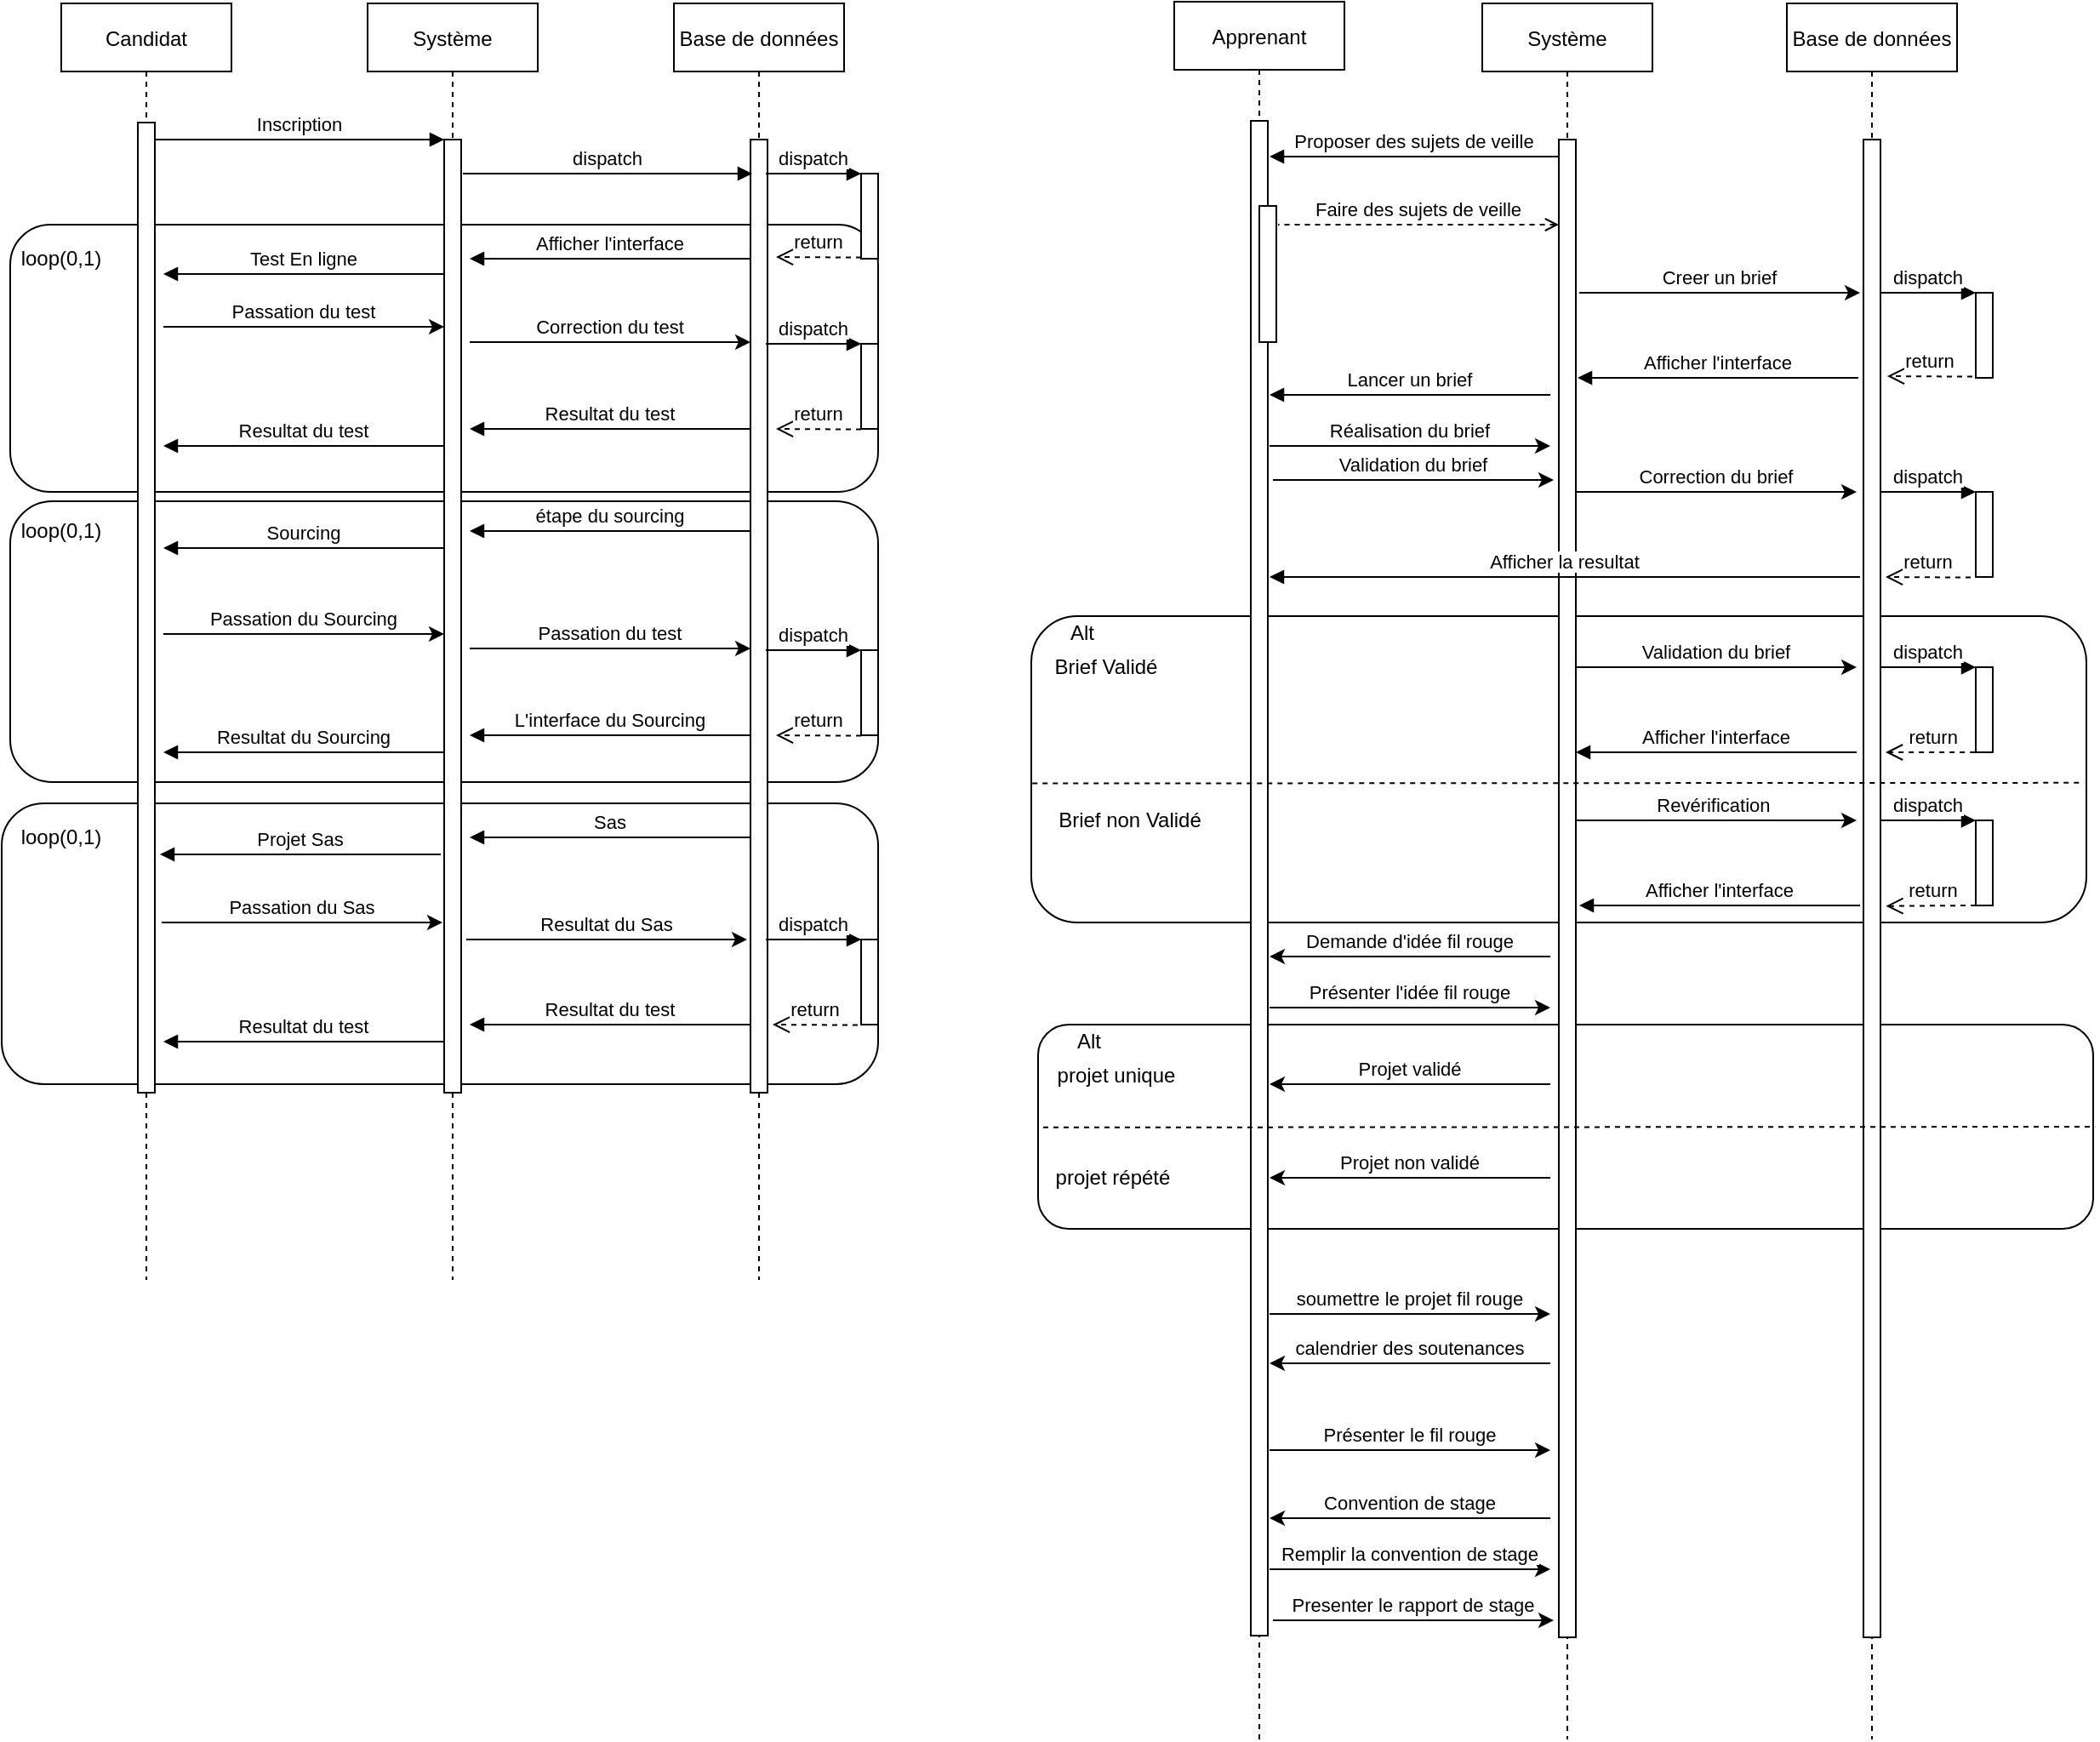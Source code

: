 <mxfile version="13.9.9" type="device"><diagram id="kgpKYQtTHZ0yAKxKKP6v" name="Page-1"><mxGraphModel dx="1422" dy="832" grid="0" gridSize="10" guides="1" tooltips="1" connect="1" arrows="1" fold="1" page="1" pageScale="1" pageWidth="850" pageHeight="1100" math="0" shadow="0"><root><mxCell id="0"/><mxCell id="1" parent="0"/><mxCell id="GMnoiRMA4LmvH7IoSVDR-127" value="" style="rounded=1;whiteSpace=wrap;html=1;fillColor=none;movable=1;resizable=1;rotatable=1;deletable=1;editable=1;connectable=1;" parent="1" vertex="1"><mxGeometry x="694" y="680" width="620" height="120" as="geometry"/></mxCell><mxCell id="GMnoiRMA4LmvH7IoSVDR-92" value="" style="rounded=1;whiteSpace=wrap;html=1;fillColor=none;movable=1;resizable=1;rotatable=1;deletable=1;editable=1;connectable=1;" parent="1" vertex="1"><mxGeometry x="690" y="440" width="620" height="180" as="geometry"/></mxCell><mxCell id="GMnoiRMA4LmvH7IoSVDR-83" value="" style="rounded=1;whiteSpace=wrap;html=1;fillColor=none;" parent="1" vertex="1"><mxGeometry x="85" y="550" width="515" height="165" as="geometry"/></mxCell><mxCell id="GMnoiRMA4LmvH7IoSVDR-72" value="" style="rounded=1;whiteSpace=wrap;html=1;fillColor=none;" parent="1" vertex="1"><mxGeometry x="90" y="210" width="510" height="157" as="geometry"/></mxCell><mxCell id="GMnoiRMA4LmvH7IoSVDR-81" value="" style="rounded=1;whiteSpace=wrap;html=1;fillColor=none;" parent="1" vertex="1"><mxGeometry x="90" y="372.5" width="510" height="165" as="geometry"/></mxCell><mxCell id="3nuBFxr9cyL0pnOWT2aG-1" value="Candidat" style="shape=umlLifeline;perimeter=lifelinePerimeter;container=1;collapsible=0;recursiveResize=0;rounded=0;shadow=0;strokeWidth=1;" parent="1" vertex="1"><mxGeometry x="120" y="80" width="100" height="750" as="geometry"/></mxCell><mxCell id="3nuBFxr9cyL0pnOWT2aG-2" value="" style="points=[];perimeter=orthogonalPerimeter;rounded=0;shadow=0;strokeWidth=1;" parent="3nuBFxr9cyL0pnOWT2aG-1" vertex="1"><mxGeometry x="45" y="70" width="10" height="570" as="geometry"/></mxCell><mxCell id="3nuBFxr9cyL0pnOWT2aG-5" value="Système" style="shape=umlLifeline;perimeter=lifelinePerimeter;container=1;collapsible=0;recursiveResize=0;rounded=0;shadow=0;strokeWidth=1;" parent="1" vertex="1"><mxGeometry x="300" y="80" width="100" height="750" as="geometry"/></mxCell><mxCell id="3nuBFxr9cyL0pnOWT2aG-6" value="" style="points=[];perimeter=orthogonalPerimeter;rounded=0;shadow=0;strokeWidth=1;" parent="3nuBFxr9cyL0pnOWT2aG-5" vertex="1"><mxGeometry x="45" y="80" width="10" height="560" as="geometry"/></mxCell><mxCell id="3nuBFxr9cyL0pnOWT2aG-8" value="Inscription" style="verticalAlign=bottom;endArrow=block;entryX=0;entryY=0;shadow=0;strokeWidth=1;" parent="1" source="3nuBFxr9cyL0pnOWT2aG-2" target="3nuBFxr9cyL0pnOWT2aG-6" edge="1"><mxGeometry relative="1" as="geometry"><mxPoint x="275" y="160" as="sourcePoint"/></mxGeometry></mxCell><mxCell id="3nuBFxr9cyL0pnOWT2aG-9" value="Test En ligne" style="verticalAlign=bottom;endArrow=block;entryX=1;entryY=0;shadow=0;strokeWidth=1;" parent="1" edge="1"><mxGeometry relative="1" as="geometry"><mxPoint x="345" y="239" as="sourcePoint"/><mxPoint x="180" y="239" as="targetPoint"/></mxGeometry></mxCell><mxCell id="GMnoiRMA4LmvH7IoSVDR-2" value="Base de données" style="shape=umlLifeline;perimeter=lifelinePerimeter;container=1;collapsible=0;recursiveResize=0;rounded=0;shadow=0;strokeWidth=1;" parent="1" vertex="1"><mxGeometry x="480" y="80" width="100" height="750" as="geometry"/></mxCell><mxCell id="GMnoiRMA4LmvH7IoSVDR-3" value="" style="points=[];perimeter=orthogonalPerimeter;rounded=0;shadow=0;strokeWidth=1;" parent="GMnoiRMA4LmvH7IoSVDR-2" vertex="1"><mxGeometry x="45" y="80" width="10" height="560" as="geometry"/></mxCell><mxCell id="GMnoiRMA4LmvH7IoSVDR-4" value="dispatch" style="verticalAlign=bottom;endArrow=block;entryX=0;entryY=0;shadow=0;strokeWidth=1;" parent="1" edge="1"><mxGeometry relative="1" as="geometry"><mxPoint x="356" y="180.0" as="sourcePoint"/><mxPoint x="526" y="180.0" as="targetPoint"/></mxGeometry></mxCell><mxCell id="GMnoiRMA4LmvH7IoSVDR-5" value="" style="points=[];perimeter=orthogonalPerimeter;rounded=0;shadow=0;strokeWidth=1;" parent="1" vertex="1"><mxGeometry x="590" y="180" width="10" height="50" as="geometry"/></mxCell><mxCell id="GMnoiRMA4LmvH7IoSVDR-6" value="dispatch" style="verticalAlign=bottom;endArrow=block;entryX=0;entryY=0;shadow=0;strokeWidth=1;" parent="1" edge="1"><mxGeometry relative="1" as="geometry"><mxPoint x="534" y="180" as="sourcePoint"/><mxPoint x="590" y="180.0" as="targetPoint"/></mxGeometry></mxCell><mxCell id="GMnoiRMA4LmvH7IoSVDR-7" value="return" style="verticalAlign=bottom;endArrow=open;dashed=1;endSize=8;shadow=0;strokeWidth=1;" parent="1" edge="1"><mxGeometry relative="1" as="geometry"><mxPoint x="540" y="229" as="targetPoint"/><mxPoint x="590" y="229.31" as="sourcePoint"/></mxGeometry></mxCell><mxCell id="GMnoiRMA4LmvH7IoSVDR-8" value="Passation du test" style="verticalAlign=bottom;endArrow=none;entryX=1;entryY=0;shadow=0;strokeWidth=1;startArrow=classic;startFill=1;endFill=0;" parent="1" edge="1"><mxGeometry relative="1" as="geometry"><mxPoint x="345" y="270.0" as="sourcePoint"/><mxPoint x="180" y="270.0" as="targetPoint"/></mxGeometry></mxCell><mxCell id="GMnoiRMA4LmvH7IoSVDR-9" value="Correction du test" style="verticalAlign=bottom;endArrow=none;entryX=1;entryY=0;shadow=0;strokeWidth=1;startArrow=classic;startFill=1;endFill=0;" parent="1" edge="1"><mxGeometry relative="1" as="geometry"><mxPoint x="525" y="279" as="sourcePoint"/><mxPoint x="360" y="279" as="targetPoint"/></mxGeometry></mxCell><mxCell id="GMnoiRMA4LmvH7IoSVDR-10" value="" style="points=[];perimeter=orthogonalPerimeter;rounded=0;shadow=0;strokeWidth=1;" parent="1" vertex="1"><mxGeometry x="590" y="280" width="10" height="50" as="geometry"/></mxCell><mxCell id="GMnoiRMA4LmvH7IoSVDR-11" value="return" style="verticalAlign=bottom;endArrow=open;dashed=1;endSize=8;shadow=0;strokeWidth=1;" parent="1" edge="1"><mxGeometry relative="1" as="geometry"><mxPoint x="540" y="330.0" as="targetPoint"/><mxPoint x="590" y="330.31" as="sourcePoint"/></mxGeometry></mxCell><mxCell id="GMnoiRMA4LmvH7IoSVDR-12" value="dispatch" style="verticalAlign=bottom;endArrow=block;entryX=0;entryY=0;shadow=0;strokeWidth=1;" parent="1" edge="1"><mxGeometry relative="1" as="geometry"><mxPoint x="534" y="280" as="sourcePoint"/><mxPoint x="590" y="280.0" as="targetPoint"/></mxGeometry></mxCell><mxCell id="GMnoiRMA4LmvH7IoSVDR-13" value="Resultat du test" style="verticalAlign=bottom;endArrow=block;entryX=1;entryY=0;shadow=0;strokeWidth=1;" parent="1" edge="1"><mxGeometry relative="1" as="geometry"><mxPoint x="525" y="330" as="sourcePoint"/><mxPoint x="360" y="330" as="targetPoint"/></mxGeometry></mxCell><mxCell id="GMnoiRMA4LmvH7IoSVDR-14" value="Afficher l'interface" style="verticalAlign=bottom;endArrow=block;entryX=1;entryY=0;shadow=0;strokeWidth=1;" parent="1" edge="1"><mxGeometry relative="1" as="geometry"><mxPoint x="525" y="230" as="sourcePoint"/><mxPoint x="360" y="230" as="targetPoint"/></mxGeometry></mxCell><mxCell id="GMnoiRMA4LmvH7IoSVDR-15" value="Resultat du test" style="verticalAlign=bottom;endArrow=block;entryX=1;entryY=0;shadow=0;strokeWidth=1;" parent="1" edge="1"><mxGeometry relative="1" as="geometry"><mxPoint x="345" y="340" as="sourcePoint"/><mxPoint x="180" y="340" as="targetPoint"/></mxGeometry></mxCell><mxCell id="GMnoiRMA4LmvH7IoSVDR-17" value="étape du sourcing" style="verticalAlign=bottom;endArrow=block;entryX=1;entryY=0;shadow=0;strokeWidth=1;" parent="1" edge="1"><mxGeometry relative="1" as="geometry"><mxPoint x="525" y="390" as="sourcePoint"/><mxPoint x="360" y="390" as="targetPoint"/></mxGeometry></mxCell><mxCell id="GMnoiRMA4LmvH7IoSVDR-18" value="Sourcing" style="verticalAlign=bottom;endArrow=block;entryX=1;entryY=0;shadow=0;strokeWidth=1;" parent="1" edge="1"><mxGeometry relative="1" as="geometry"><mxPoint x="345" y="400" as="sourcePoint"/><mxPoint x="180" y="400" as="targetPoint"/></mxGeometry></mxCell><mxCell id="GMnoiRMA4LmvH7IoSVDR-19" value="Passation du Sourcing" style="verticalAlign=bottom;endArrow=none;entryX=1;entryY=0;shadow=0;strokeWidth=1;startArrow=classic;startFill=1;endFill=0;" parent="1" edge="1"><mxGeometry relative="1" as="geometry"><mxPoint x="345" y="450.5" as="sourcePoint"/><mxPoint x="180" y="450.5" as="targetPoint"/></mxGeometry></mxCell><mxCell id="GMnoiRMA4LmvH7IoSVDR-20" value="Passation du test" style="verticalAlign=bottom;endArrow=none;entryX=1;entryY=0;shadow=0;strokeWidth=1;startArrow=classic;startFill=1;endFill=0;" parent="1" edge="1"><mxGeometry relative="1" as="geometry"><mxPoint x="525" y="459" as="sourcePoint"/><mxPoint x="360" y="459" as="targetPoint"/></mxGeometry></mxCell><mxCell id="GMnoiRMA4LmvH7IoSVDR-21" value="" style="points=[];perimeter=orthogonalPerimeter;rounded=0;shadow=0;strokeWidth=1;" parent="1" vertex="1"><mxGeometry x="590" y="460" width="10" height="50" as="geometry"/></mxCell><mxCell id="GMnoiRMA4LmvH7IoSVDR-22" value="dispatch" style="verticalAlign=bottom;endArrow=block;entryX=0;entryY=0;shadow=0;strokeWidth=1;" parent="1" edge="1"><mxGeometry relative="1" as="geometry"><mxPoint x="534" y="460" as="sourcePoint"/><mxPoint x="590" y="460.0" as="targetPoint"/></mxGeometry></mxCell><mxCell id="GMnoiRMA4LmvH7IoSVDR-23" value="return" style="verticalAlign=bottom;endArrow=open;dashed=1;endSize=8;shadow=0;strokeWidth=1;" parent="1" edge="1"><mxGeometry relative="1" as="geometry"><mxPoint x="540" y="510.0" as="targetPoint"/><mxPoint x="590" y="510.31" as="sourcePoint"/></mxGeometry></mxCell><mxCell id="GMnoiRMA4LmvH7IoSVDR-24" value="L'interface du Sourcing" style="verticalAlign=bottom;endArrow=block;entryX=1;entryY=0;shadow=0;strokeWidth=1;" parent="1" edge="1"><mxGeometry relative="1" as="geometry"><mxPoint x="525" y="510" as="sourcePoint"/><mxPoint x="360" y="510" as="targetPoint"/></mxGeometry></mxCell><mxCell id="GMnoiRMA4LmvH7IoSVDR-25" value="Resultat du Sourcing" style="verticalAlign=bottom;endArrow=block;entryX=1;entryY=0;shadow=0;strokeWidth=1;" parent="1" edge="1"><mxGeometry relative="1" as="geometry"><mxPoint x="345" y="520" as="sourcePoint"/><mxPoint x="180" y="520" as="targetPoint"/></mxGeometry></mxCell><mxCell id="GMnoiRMA4LmvH7IoSVDR-31" value="Faire des sujets de veille" style="verticalAlign=bottom;endArrow=none;entryX=1;entryY=0;shadow=0;strokeWidth=1;dashed=1;endFill=0;startArrow=open;startFill=0;" parent="1" edge="1"><mxGeometry relative="1" as="geometry"><mxPoint x="1000" y="210" as="sourcePoint"/><mxPoint x="835" y="210" as="targetPoint"/></mxGeometry></mxCell><mxCell id="GMnoiRMA4LmvH7IoSVDR-33" value="Proposer des sujets de veille" style="verticalAlign=bottom;endArrow=none;entryX=0;entryY=0;shadow=0;strokeWidth=1;startArrow=block;startFill=1;endFill=0;" parent="1" edge="1"><mxGeometry relative="1" as="geometry"><mxPoint x="830" y="170.0" as="sourcePoint"/><mxPoint x="1000" y="170.0" as="targetPoint"/></mxGeometry></mxCell><mxCell id="GMnoiRMA4LmvH7IoSVDR-34" value="" style="points=[];perimeter=orthogonalPerimeter;rounded=0;shadow=0;strokeWidth=1;" parent="1" vertex="1"><mxGeometry x="1245" y="250" width="10" height="50" as="geometry"/></mxCell><mxCell id="GMnoiRMA4LmvH7IoSVDR-35" value="dispatch" style="verticalAlign=bottom;endArrow=block;entryX=0;entryY=0;shadow=0;strokeWidth=1;" parent="1" edge="1"><mxGeometry relative="1" as="geometry"><mxPoint x="1189" y="250.0" as="sourcePoint"/><mxPoint x="1245" y="250.0" as="targetPoint"/></mxGeometry></mxCell><mxCell id="GMnoiRMA4LmvH7IoSVDR-36" value="return" style="verticalAlign=bottom;endArrow=open;dashed=1;endSize=8;shadow=0;strokeWidth=1;" parent="1" edge="1"><mxGeometry relative="1" as="geometry"><mxPoint x="1193" y="299" as="targetPoint"/><mxPoint x="1243" y="299.31" as="sourcePoint"/></mxGeometry></mxCell><mxCell id="GMnoiRMA4LmvH7IoSVDR-37" value="Creer un brief" style="verticalAlign=bottom;endArrow=none;entryX=1;entryY=0;shadow=0;strokeWidth=1;startArrow=classic;startFill=1;endFill=0;" parent="1" edge="1"><mxGeometry relative="1" as="geometry"><mxPoint x="1177" y="250.0" as="sourcePoint"/><mxPoint x="1012" y="250.0" as="targetPoint"/></mxGeometry></mxCell><mxCell id="GMnoiRMA4LmvH7IoSVDR-39" value="" style="points=[];perimeter=orthogonalPerimeter;rounded=0;shadow=0;strokeWidth=1;" parent="1" vertex="1"><mxGeometry x="1245" y="367" width="10" height="50" as="geometry"/></mxCell><mxCell id="GMnoiRMA4LmvH7IoSVDR-40" value="return" style="verticalAlign=bottom;endArrow=open;dashed=1;endSize=8;shadow=0;strokeWidth=1;" parent="1" edge="1"><mxGeometry relative="1" as="geometry"><mxPoint x="1192" y="417" as="targetPoint"/><mxPoint x="1242" y="417.31" as="sourcePoint"/></mxGeometry></mxCell><mxCell id="GMnoiRMA4LmvH7IoSVDR-41" value="dispatch" style="verticalAlign=bottom;endArrow=block;entryX=0;entryY=0;shadow=0;strokeWidth=1;" parent="1" edge="1"><mxGeometry relative="1" as="geometry"><mxPoint x="1189" y="367.0" as="sourcePoint"/><mxPoint x="1245" y="367.0" as="targetPoint"/></mxGeometry></mxCell><mxCell id="GMnoiRMA4LmvH7IoSVDR-44" value="Lancer un brief" style="verticalAlign=bottom;endArrow=block;entryX=1;entryY=0;shadow=0;strokeWidth=1;" parent="1" edge="1"><mxGeometry relative="1" as="geometry"><mxPoint x="995" y="310" as="sourcePoint"/><mxPoint x="830" y="310" as="targetPoint"/></mxGeometry></mxCell><mxCell id="GMnoiRMA4LmvH7IoSVDR-54" value="Base de données" style="shape=umlLifeline;perimeter=lifelinePerimeter;container=1;collapsible=0;recursiveResize=0;rounded=0;shadow=0;strokeWidth=1;" parent="1" vertex="1"><mxGeometry x="1134" y="80" width="100" height="1020" as="geometry"/></mxCell><mxCell id="GMnoiRMA4LmvH7IoSVDR-55" value="" style="points=[];perimeter=orthogonalPerimeter;rounded=0;shadow=0;strokeWidth=1;" parent="GMnoiRMA4LmvH7IoSVDR-54" vertex="1"><mxGeometry x="45" y="80" width="10" height="880" as="geometry"/></mxCell><mxCell id="GMnoiRMA4LmvH7IoSVDR-56" value="Système" style="shape=umlLifeline;perimeter=lifelinePerimeter;container=1;collapsible=0;recursiveResize=0;rounded=0;shadow=0;strokeWidth=1;" parent="1" vertex="1"><mxGeometry x="955" y="80" width="100" height="1020" as="geometry"/></mxCell><mxCell id="GMnoiRMA4LmvH7IoSVDR-57" value="" style="points=[];perimeter=orthogonalPerimeter;rounded=0;shadow=0;strokeWidth=1;" parent="GMnoiRMA4LmvH7IoSVDR-56" vertex="1"><mxGeometry x="45" y="80" width="10" height="880" as="geometry"/></mxCell><mxCell id="GMnoiRMA4LmvH7IoSVDR-58" value="Apprenant" style="shape=umlLifeline;perimeter=lifelinePerimeter;container=1;collapsible=0;recursiveResize=0;rounded=0;shadow=0;strokeWidth=1;" parent="1" vertex="1"><mxGeometry x="774" y="79" width="100" height="1021" as="geometry"/></mxCell><mxCell id="GMnoiRMA4LmvH7IoSVDR-59" value="" style="points=[];perimeter=orthogonalPerimeter;rounded=0;shadow=0;strokeWidth=1;" parent="GMnoiRMA4LmvH7IoSVDR-58" vertex="1"><mxGeometry x="45" y="70" width="10" height="890" as="geometry"/></mxCell><mxCell id="GMnoiRMA4LmvH7IoSVDR-61" value="" style="points=[];perimeter=orthogonalPerimeter;rounded=0;shadow=0;strokeWidth=1;" parent="GMnoiRMA4LmvH7IoSVDR-58" vertex="1"><mxGeometry x="50" y="120" width="10" height="80" as="geometry"/></mxCell><mxCell id="GMnoiRMA4LmvH7IoSVDR-62" value="Sas" style="verticalAlign=bottom;endArrow=block;entryX=1;entryY=0;shadow=0;strokeWidth=1;" parent="1" edge="1"><mxGeometry relative="1" as="geometry"><mxPoint x="525" y="570" as="sourcePoint"/><mxPoint x="360" y="570" as="targetPoint"/></mxGeometry></mxCell><mxCell id="GMnoiRMA4LmvH7IoSVDR-63" value="Projet Sas" style="verticalAlign=bottom;endArrow=block;entryX=1;entryY=0;shadow=0;strokeWidth=1;" parent="1" edge="1"><mxGeometry relative="1" as="geometry"><mxPoint x="343" y="580" as="sourcePoint"/><mxPoint x="178" y="580" as="targetPoint"/></mxGeometry></mxCell><mxCell id="GMnoiRMA4LmvH7IoSVDR-64" value="Passation du Sas" style="verticalAlign=bottom;endArrow=none;entryX=1;entryY=0;shadow=0;strokeWidth=1;startArrow=classic;startFill=1;endFill=0;" parent="1" edge="1"><mxGeometry relative="1" as="geometry"><mxPoint x="344" y="620" as="sourcePoint"/><mxPoint x="179" y="620" as="targetPoint"/></mxGeometry></mxCell><mxCell id="GMnoiRMA4LmvH7IoSVDR-65" value="Resultat du Sas" style="verticalAlign=bottom;endArrow=none;entryX=1;entryY=0;shadow=0;strokeWidth=1;startArrow=classic;startFill=1;endFill=0;" parent="1" edge="1"><mxGeometry relative="1" as="geometry"><mxPoint x="523" y="630" as="sourcePoint"/><mxPoint x="358" y="630" as="targetPoint"/></mxGeometry></mxCell><mxCell id="GMnoiRMA4LmvH7IoSVDR-66" value="" style="points=[];perimeter=orthogonalPerimeter;rounded=0;shadow=0;strokeWidth=1;" parent="1" vertex="1"><mxGeometry x="590" y="630" width="10" height="50" as="geometry"/></mxCell><mxCell id="GMnoiRMA4LmvH7IoSVDR-67" value="dispatch" style="verticalAlign=bottom;endArrow=block;entryX=0;entryY=0;shadow=0;strokeWidth=1;" parent="1" edge="1"><mxGeometry relative="1" as="geometry"><mxPoint x="534" y="630" as="sourcePoint"/><mxPoint x="590" y="630.0" as="targetPoint"/></mxGeometry></mxCell><mxCell id="GMnoiRMA4LmvH7IoSVDR-68" value="return" style="verticalAlign=bottom;endArrow=open;dashed=1;endSize=8;shadow=0;strokeWidth=1;" parent="1" edge="1"><mxGeometry relative="1" as="geometry"><mxPoint x="538" y="680.0" as="targetPoint"/><mxPoint x="588" y="680.31" as="sourcePoint"/></mxGeometry></mxCell><mxCell id="GMnoiRMA4LmvH7IoSVDR-69" value="Resultat du test" style="verticalAlign=bottom;endArrow=block;entryX=1;entryY=0;shadow=0;strokeWidth=1;" parent="1" edge="1"><mxGeometry relative="1" as="geometry"><mxPoint x="525" y="680" as="sourcePoint"/><mxPoint x="360" y="680" as="targetPoint"/></mxGeometry></mxCell><mxCell id="GMnoiRMA4LmvH7IoSVDR-70" value="Resultat du test" style="verticalAlign=bottom;endArrow=block;entryX=1;entryY=0;shadow=0;strokeWidth=1;" parent="1" edge="1"><mxGeometry relative="1" as="geometry"><mxPoint x="345" y="690" as="sourcePoint"/><mxPoint x="180" y="690" as="targetPoint"/></mxGeometry></mxCell><mxCell id="GMnoiRMA4LmvH7IoSVDR-80" value="loop(0,1)" style="text;html=1;strokeColor=none;fillColor=none;align=center;verticalAlign=middle;whiteSpace=wrap;rounded=0;" parent="1" vertex="1"><mxGeometry x="100" y="380" width="40" height="20" as="geometry"/></mxCell><mxCell id="GMnoiRMA4LmvH7IoSVDR-82" value="loop(0,1)" style="text;html=1;strokeColor=none;fillColor=none;align=center;verticalAlign=middle;whiteSpace=wrap;rounded=0;" parent="1" vertex="1"><mxGeometry x="100" y="560" width="40" height="20" as="geometry"/></mxCell><mxCell id="GMnoiRMA4LmvH7IoSVDR-85" value="loop(0,1)" style="text;html=1;strokeColor=none;fillColor=none;align=center;verticalAlign=middle;whiteSpace=wrap;rounded=0;" parent="1" vertex="1"><mxGeometry x="100" y="220" width="40" height="20" as="geometry"/></mxCell><mxCell id="GMnoiRMA4LmvH7IoSVDR-86" value="Afficher l'interface" style="verticalAlign=bottom;endArrow=block;entryX=1;entryY=0;shadow=0;strokeWidth=1;" parent="1" edge="1"><mxGeometry relative="1" as="geometry"><mxPoint x="1176" y="300" as="sourcePoint"/><mxPoint x="1011" y="300" as="targetPoint"/></mxGeometry></mxCell><mxCell id="GMnoiRMA4LmvH7IoSVDR-88" value="Réalisation du brief" style="verticalAlign=bottom;endArrow=none;entryX=1;entryY=0;shadow=0;strokeWidth=1;startArrow=classic;startFill=1;endFill=0;" parent="1" edge="1"><mxGeometry relative="1" as="geometry"><mxPoint x="995" y="340" as="sourcePoint"/><mxPoint x="830" y="340" as="targetPoint"/></mxGeometry></mxCell><mxCell id="GMnoiRMA4LmvH7IoSVDR-89" value="Correction du brief" style="verticalAlign=bottom;endArrow=none;entryX=1;entryY=0;shadow=0;strokeWidth=1;startArrow=classic;startFill=1;endFill=0;" parent="1" edge="1"><mxGeometry relative="1" as="geometry"><mxPoint x="1175" y="367" as="sourcePoint"/><mxPoint x="1010" y="367" as="targetPoint"/></mxGeometry></mxCell><mxCell id="GMnoiRMA4LmvH7IoSVDR-90" value="Afficher la resultat" style="verticalAlign=bottom;endArrow=block;shadow=0;strokeWidth=1;" parent="1" edge="1"><mxGeometry relative="1" as="geometry"><mxPoint x="1177" y="417" as="sourcePoint"/><mxPoint x="830" y="417" as="targetPoint"/></mxGeometry></mxCell><mxCell id="GMnoiRMA4LmvH7IoSVDR-91" value="Validation du brief" style="verticalAlign=bottom;endArrow=none;entryX=1;entryY=0;shadow=0;strokeWidth=1;startArrow=classic;startFill=1;endFill=0;" parent="1" edge="1"><mxGeometry relative="1" as="geometry"><mxPoint x="997" y="360" as="sourcePoint"/><mxPoint x="832" y="360" as="targetPoint"/></mxGeometry></mxCell><mxCell id="GMnoiRMA4LmvH7IoSVDR-93" value="Alt" style="text;html=1;strokeColor=none;fillColor=none;align=center;verticalAlign=middle;whiteSpace=wrap;rounded=0;" parent="1" vertex="1"><mxGeometry x="690" y="440" width="60" height="20" as="geometry"/></mxCell><mxCell id="GMnoiRMA4LmvH7IoSVDR-97" value="Validation du brief" style="verticalAlign=bottom;endArrow=none;entryX=1;entryY=0;shadow=0;strokeWidth=1;startArrow=classic;startFill=1;endFill=0;" parent="1" edge="1"><mxGeometry relative="1" as="geometry"><mxPoint x="1175" y="470" as="sourcePoint"/><mxPoint x="1010" y="470" as="targetPoint"/></mxGeometry></mxCell><mxCell id="GMnoiRMA4LmvH7IoSVDR-98" value="Brief Validé" style="text;html=1;strokeColor=none;fillColor=none;align=center;verticalAlign=middle;whiteSpace=wrap;rounded=0;" parent="1" vertex="1"><mxGeometry x="694" y="460" width="80" height="20" as="geometry"/></mxCell><mxCell id="GMnoiRMA4LmvH7IoSVDR-100" value="" style="endArrow=none;dashed=1;html=1;entryX=0.998;entryY=0.544;entryDx=0;entryDy=0;entryPerimeter=0;exitX=0.001;exitY=0.546;exitDx=0;exitDy=0;exitPerimeter=0;" parent="1" source="GMnoiRMA4LmvH7IoSVDR-92" target="GMnoiRMA4LmvH7IoSVDR-92" edge="1"><mxGeometry width="50" height="50" relative="1" as="geometry"><mxPoint x="860" y="537.5" as="sourcePoint"/><mxPoint x="910" y="487.5" as="targetPoint"/></mxGeometry></mxCell><mxCell id="GMnoiRMA4LmvH7IoSVDR-101" value="Brief non Validé" style="text;html=1;strokeColor=none;fillColor=none;align=center;verticalAlign=middle;whiteSpace=wrap;rounded=0;" parent="1" vertex="1"><mxGeometry x="700" y="550" width="96" height="20" as="geometry"/></mxCell><mxCell id="GMnoiRMA4LmvH7IoSVDR-104" value="Revérification " style="verticalAlign=bottom;endArrow=none;entryX=1;entryY=0;shadow=0;strokeWidth=1;startArrow=classic;startFill=1;endFill=0;" parent="1" edge="1"><mxGeometry relative="1" as="geometry"><mxPoint x="1175" y="560" as="sourcePoint"/><mxPoint x="1010" y="560" as="targetPoint"/></mxGeometry></mxCell><mxCell id="GMnoiRMA4LmvH7IoSVDR-105" value="" style="points=[];perimeter=orthogonalPerimeter;rounded=0;shadow=0;strokeWidth=1;" parent="1" vertex="1"><mxGeometry x="1245" y="470" width="10" height="50" as="geometry"/></mxCell><mxCell id="GMnoiRMA4LmvH7IoSVDR-106" value="" style="points=[];perimeter=orthogonalPerimeter;rounded=0;shadow=0;strokeWidth=1;" parent="1" vertex="1"><mxGeometry x="1245" y="560" width="10" height="50" as="geometry"/></mxCell><mxCell id="GMnoiRMA4LmvH7IoSVDR-107" value="dispatch" style="verticalAlign=bottom;endArrow=block;shadow=0;strokeWidth=1;" parent="1" edge="1"><mxGeometry relative="1" as="geometry"><mxPoint x="1189" y="470.0" as="sourcePoint"/><mxPoint x="1245" y="470.01" as="targetPoint"/></mxGeometry></mxCell><mxCell id="GMnoiRMA4LmvH7IoSVDR-108" value="return" style="verticalAlign=bottom;endArrow=open;dashed=1;endSize=8;shadow=0;strokeWidth=1;exitX=-0.043;exitY=1;exitDx=0;exitDy=0;exitPerimeter=0;" parent="1" source="GMnoiRMA4LmvH7IoSVDR-105" edge="1"><mxGeometry x="-0.061" relative="1" as="geometry"><mxPoint x="1192" y="520" as="targetPoint"/><mxPoint x="1240" y="520" as="sourcePoint"/><mxPoint as="offset"/></mxGeometry></mxCell><mxCell id="GMnoiRMA4LmvH7IoSVDR-109" value="dispatch" style="verticalAlign=bottom;endArrow=block;shadow=0;strokeWidth=1;" parent="1" edge="1"><mxGeometry relative="1" as="geometry"><mxPoint x="1189" y="560.0" as="sourcePoint"/><mxPoint x="1245" y="560.01" as="targetPoint"/></mxGeometry></mxCell><mxCell id="GMnoiRMA4LmvH7IoSVDR-110" value="return" style="verticalAlign=bottom;endArrow=open;dashed=1;endSize=8;shadow=0;strokeWidth=1;entryX=1.277;entryY=0.819;entryDx=0;entryDy=0;entryPerimeter=0;exitX=-0.043;exitY=1;exitDx=0;exitDy=0;exitPerimeter=0;" parent="1" edge="1"><mxGeometry x="-0.061" relative="1" as="geometry"><mxPoint x="1192.2" y="610.36" as="targetPoint"/><mxPoint x="1245.0" y="610" as="sourcePoint"/><mxPoint as="offset"/></mxGeometry></mxCell><mxCell id="GMnoiRMA4LmvH7IoSVDR-111" value="Afficher l'interface" style="verticalAlign=bottom;endArrow=block;entryX=1;entryY=0;shadow=0;strokeWidth=1;" parent="1" edge="1"><mxGeometry relative="1" as="geometry"><mxPoint x="1175" y="520" as="sourcePoint"/><mxPoint x="1010" y="520" as="targetPoint"/></mxGeometry></mxCell><mxCell id="GMnoiRMA4LmvH7IoSVDR-112" value="Afficher l'interface" style="verticalAlign=bottom;endArrow=block;entryX=1;entryY=0;shadow=0;strokeWidth=1;" parent="1" edge="1"><mxGeometry relative="1" as="geometry"><mxPoint x="1177" y="610" as="sourcePoint"/><mxPoint x="1012" y="610" as="targetPoint"/></mxGeometry></mxCell><mxCell id="GMnoiRMA4LmvH7IoSVDR-113" value="Alt" style="text;html=1;strokeColor=none;fillColor=none;align=center;verticalAlign=middle;whiteSpace=wrap;rounded=0;" parent="1" vertex="1"><mxGeometry x="694" y="680" width="60" height="20" as="geometry"/></mxCell><mxCell id="GMnoiRMA4LmvH7IoSVDR-114" value="Projet validé" style="verticalAlign=bottom;endArrow=classic;entryX=1;entryY=0;shadow=0;strokeWidth=1;startArrow=none;startFill=0;endFill=1;" parent="1" edge="1"><mxGeometry relative="1" as="geometry"><mxPoint x="995" y="715" as="sourcePoint"/><mxPoint x="830" y="715" as="targetPoint"/></mxGeometry></mxCell><mxCell id="GMnoiRMA4LmvH7IoSVDR-115" value="projet unique" style="text;html=1;strokeColor=none;fillColor=none;align=center;verticalAlign=middle;whiteSpace=wrap;rounded=0;" parent="1" vertex="1"><mxGeometry x="700" y="700" width="80" height="20" as="geometry"/></mxCell><mxCell id="GMnoiRMA4LmvH7IoSVDR-116" value="projet répété" style="text;html=1;strokeColor=none;fillColor=none;align=center;verticalAlign=middle;whiteSpace=wrap;rounded=0;" parent="1" vertex="1"><mxGeometry x="690" y="760" width="96" height="20" as="geometry"/></mxCell><mxCell id="GMnoiRMA4LmvH7IoSVDR-128" value="Demande d'idée fil rouge" style="verticalAlign=bottom;endArrow=classic;entryX=1;entryY=0;shadow=0;strokeWidth=1;startArrow=none;startFill=0;endFill=1;" parent="1" edge="1"><mxGeometry relative="1" as="geometry"><mxPoint x="995" y="640" as="sourcePoint"/><mxPoint x="830" y="640" as="targetPoint"/></mxGeometry></mxCell><mxCell id="GMnoiRMA4LmvH7IoSVDR-129" value="Présenter l'idée fil rouge" style="verticalAlign=bottom;endArrow=none;entryX=1;entryY=0;shadow=0;strokeWidth=1;startArrow=classic;startFill=1;endFill=0;" parent="1" edge="1"><mxGeometry relative="1" as="geometry"><mxPoint x="995" y="670" as="sourcePoint"/><mxPoint x="830" y="670" as="targetPoint"/></mxGeometry></mxCell><mxCell id="GMnoiRMA4LmvH7IoSVDR-130" value="" style="endArrow=none;dashed=1;html=1;entryX=0.998;entryY=0.544;entryDx=0;entryDy=0;entryPerimeter=0;exitX=0.001;exitY=0.546;exitDx=0;exitDy=0;exitPerimeter=0;" parent="1" edge="1"><mxGeometry width="50" height="50" relative="1" as="geometry"><mxPoint x="697.0" y="740.4" as="sourcePoint"/><mxPoint x="1315.14" y="740" as="targetPoint"/></mxGeometry></mxCell><mxCell id="GMnoiRMA4LmvH7IoSVDR-131" value="Projet non validé" style="verticalAlign=bottom;endArrow=classic;entryX=1;entryY=0;shadow=0;strokeWidth=1;startArrow=none;startFill=0;endFill=1;" parent="1" edge="1"><mxGeometry relative="1" as="geometry"><mxPoint x="995" y="770" as="sourcePoint"/><mxPoint x="830" y="770" as="targetPoint"/></mxGeometry></mxCell><mxCell id="GMnoiRMA4LmvH7IoSVDR-133" value="soumettre le projet fil rouge" style="verticalAlign=bottom;endArrow=none;entryX=1;entryY=0;shadow=0;strokeWidth=1;startArrow=classic;startFill=1;endFill=0;" parent="1" edge="1"><mxGeometry relative="1" as="geometry"><mxPoint x="995" y="850" as="sourcePoint"/><mxPoint x="830" y="850" as="targetPoint"/></mxGeometry></mxCell><mxCell id="GMnoiRMA4LmvH7IoSVDR-135" value="calendrier des soutenances" style="verticalAlign=bottom;endArrow=classic;entryX=1;entryY=0;shadow=0;strokeWidth=1;startArrow=none;startFill=0;endFill=1;" parent="1" edge="1"><mxGeometry relative="1" as="geometry"><mxPoint x="995" y="879" as="sourcePoint"/><mxPoint x="830" y="879" as="targetPoint"/></mxGeometry></mxCell><mxCell id="GMnoiRMA4LmvH7IoSVDR-136" value="Présenter le fil rouge" style="verticalAlign=bottom;endArrow=none;entryX=1;entryY=0;shadow=0;strokeWidth=1;startArrow=classic;startFill=1;endFill=0;" parent="1" edge="1"><mxGeometry relative="1" as="geometry"><mxPoint x="995" y="930" as="sourcePoint"/><mxPoint x="830" y="930" as="targetPoint"/></mxGeometry></mxCell><mxCell id="GMnoiRMA4LmvH7IoSVDR-137" value="Convention de stage" style="verticalAlign=bottom;endArrow=classic;entryX=1;entryY=0;shadow=0;strokeWidth=1;startArrow=none;startFill=0;endFill=1;" parent="1" edge="1"><mxGeometry relative="1" as="geometry"><mxPoint x="995" y="970" as="sourcePoint"/><mxPoint x="830" y="970" as="targetPoint"/></mxGeometry></mxCell><mxCell id="GMnoiRMA4LmvH7IoSVDR-138" value="Remplir la convention de stage" style="verticalAlign=bottom;endArrow=none;entryX=1;entryY=0;shadow=0;strokeWidth=1;startArrow=classic;startFill=1;endFill=0;" parent="1" edge="1"><mxGeometry relative="1" as="geometry"><mxPoint x="995" y="1000" as="sourcePoint"/><mxPoint x="830" y="1000" as="targetPoint"/></mxGeometry></mxCell><mxCell id="GMnoiRMA4LmvH7IoSVDR-139" value="Presenter le rapport de stage" style="verticalAlign=bottom;endArrow=none;entryX=1;entryY=0;shadow=0;strokeWidth=1;startArrow=classic;startFill=1;endFill=0;" parent="1" edge="1"><mxGeometry relative="1" as="geometry"><mxPoint x="997" y="1030" as="sourcePoint"/><mxPoint x="832" y="1030" as="targetPoint"/></mxGeometry></mxCell></root></mxGraphModel></diagram></mxfile>
